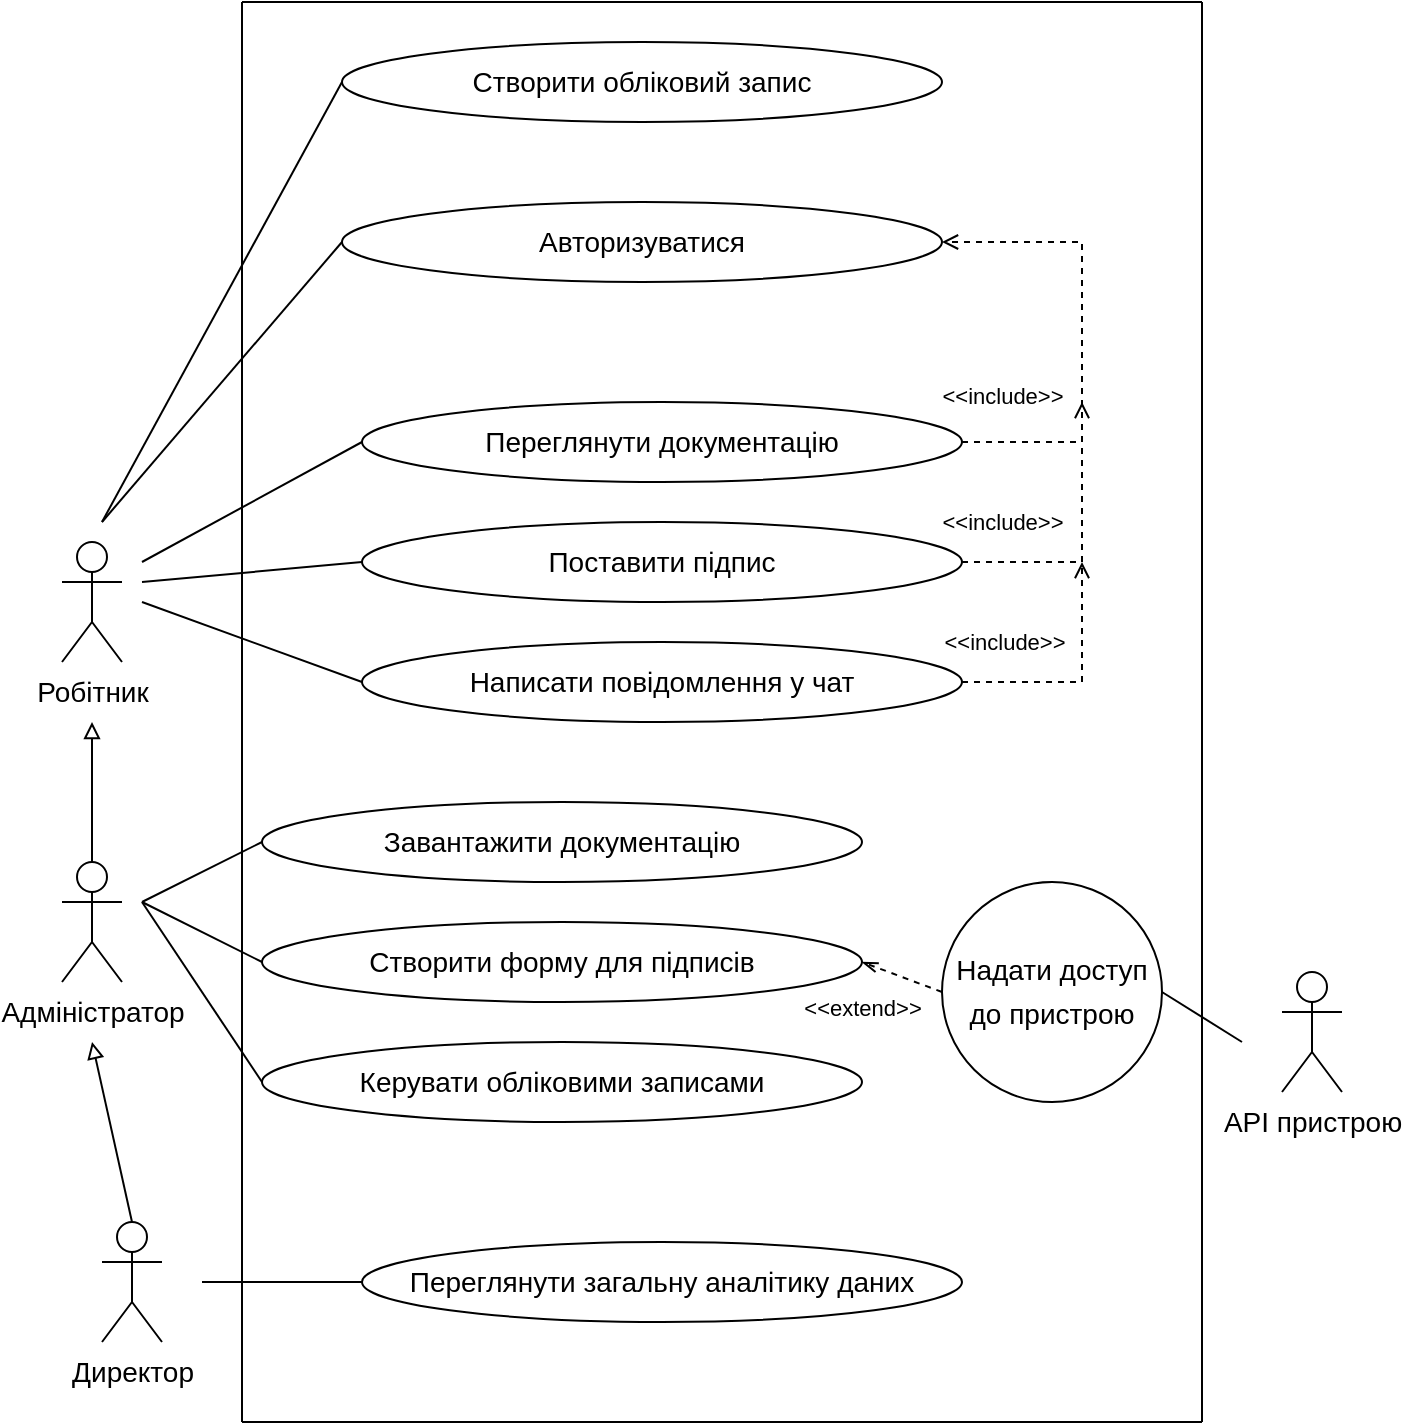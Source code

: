 <mxfile version="20.3.7" type="github">
  <diagram id="EX0tMAHwUjSmnPqTzTB9" name="Страница 1">
    <mxGraphModel dx="946" dy="614" grid="1" gridSize="10" guides="1" tooltips="1" connect="1" arrows="1" fold="1" page="1" pageScale="1" pageWidth="827" pageHeight="1169" math="0" shadow="0">
      <root>
        <mxCell id="0" />
        <mxCell id="1" parent="0" />
        <mxCell id="hWRrxh7pzZE-KSCXJefP-1" value="&lt;font style=&quot;font-size: 14px&quot;&gt;Робітник&lt;/font&gt;" style="shape=umlActor;verticalLabelPosition=bottom;verticalAlign=top;html=1;outlineConnect=0;labelBackgroundColor=none;" parent="1" vertex="1">
          <mxGeometry x="70" y="280" width="30" height="60" as="geometry" />
        </mxCell>
        <mxCell id="hWRrxh7pzZE-KSCXJefP-2" value="&lt;font style=&quot;font-size: 14px&quot;&gt;Створити обліковий запис&lt;/font&gt;" style="ellipse;whiteSpace=wrap;html=1;labelBackgroundColor=none;fontColor=#000000;" parent="1" vertex="1">
          <mxGeometry x="210" y="30" width="300" height="40" as="geometry" />
        </mxCell>
        <mxCell id="hWRrxh7pzZE-KSCXJefP-3" value="&lt;font style=&quot;font-size: 14px&quot;&gt;Авторизуватися&lt;/font&gt;" style="ellipse;whiteSpace=wrap;html=1;labelBackgroundColor=none;fontColor=#000000;" parent="1" vertex="1">
          <mxGeometry x="210" y="110" width="300" height="40" as="geometry" />
        </mxCell>
        <mxCell id="hWRrxh7pzZE-KSCXJefP-4" style="edgeStyle=orthogonalEdgeStyle;rounded=0;orthogonalLoop=1;jettySize=auto;html=1;fontColor=#000000;endArrow=block;endFill=0;strokeWidth=1;" parent="1" source="hWRrxh7pzZE-KSCXJefP-5" edge="1">
          <mxGeometry relative="1" as="geometry">
            <mxPoint x="85" y="370" as="targetPoint" />
          </mxGeometry>
        </mxCell>
        <mxCell id="hWRrxh7pzZE-KSCXJefP-5" value="&lt;span style=&quot;font-size: 14px&quot;&gt;Адміністратор&lt;/span&gt;" style="shape=umlActor;verticalLabelPosition=bottom;verticalAlign=top;html=1;outlineConnect=0;labelBackgroundColor=none;" parent="1" vertex="1">
          <mxGeometry x="70" y="440" width="30" height="60" as="geometry" />
        </mxCell>
        <mxCell id="hWRrxh7pzZE-KSCXJefP-6" value="" style="endArrow=none;html=1;fontFamily=Times New Roman;fontSize=11;strokeWidth=1;entryX=0;entryY=0.5;entryDx=0;entryDy=0;" parent="1" target="hWRrxh7pzZE-KSCXJefP-2" edge="1">
          <mxGeometry width="50" height="50" relative="1" as="geometry">
            <mxPoint x="90" y="270" as="sourcePoint" />
            <mxPoint x="210" y="220" as="targetPoint" />
          </mxGeometry>
        </mxCell>
        <mxCell id="hWRrxh7pzZE-KSCXJefP-7" value="" style="endArrow=none;html=1;fontFamily=Times New Roman;fontSize=11;strokeWidth=1;entryX=0;entryY=0.5;entryDx=0;entryDy=0;" parent="1" target="hWRrxh7pzZE-KSCXJefP-3" edge="1">
          <mxGeometry width="50" height="50" relative="1" as="geometry">
            <mxPoint x="90" y="270" as="sourcePoint" />
            <mxPoint x="210" y="220" as="targetPoint" />
          </mxGeometry>
        </mxCell>
        <mxCell id="hWRrxh7pzZE-KSCXJefP-8" style="edgeStyle=orthogonalEdgeStyle;rounded=0;orthogonalLoop=1;jettySize=auto;html=1;entryX=1;entryY=0.5;entryDx=0;entryDy=0;endArrow=open;endFill=0;strokeWidth=1;fontColor=#000000;exitX=1;exitY=0.5;exitDx=0;exitDy=0;dashed=1;" parent="1" source="hWRrxh7pzZE-KSCXJefP-10" target="hWRrxh7pzZE-KSCXJefP-3" edge="1">
          <mxGeometry relative="1" as="geometry">
            <Array as="points">
              <mxPoint x="580" y="230" />
              <mxPoint x="580" y="130" />
            </Array>
          </mxGeometry>
        </mxCell>
        <mxCell id="hWRrxh7pzZE-KSCXJefP-9" value="&amp;lt;&amp;lt;include&amp;gt;&amp;gt;" style="edgeLabel;html=1;align=center;verticalAlign=middle;resizable=0;points=[];fontColor=#000000;" parent="hWRrxh7pzZE-KSCXJefP-8" vertex="1" connectable="0">
          <mxGeometry x="-0.253" y="2" relative="1" as="geometry">
            <mxPoint x="-38" y="3.07" as="offset" />
          </mxGeometry>
        </mxCell>
        <mxCell id="hWRrxh7pzZE-KSCXJefP-10" value="&lt;span style=&quot;font-size: 14px&quot;&gt;Переглянути документацію&lt;/span&gt;" style="ellipse;whiteSpace=wrap;html=1;labelBackgroundColor=none;fontColor=#000000;" parent="1" vertex="1">
          <mxGeometry x="220" y="210" width="300" height="40" as="geometry" />
        </mxCell>
        <mxCell id="hWRrxh7pzZE-KSCXJefP-11" style="edgeStyle=orthogonalEdgeStyle;rounded=0;orthogonalLoop=1;jettySize=auto;html=1;dashed=1;endArrow=open;endFill=0;strokeWidth=1;fontColor=#000000;" parent="1" edge="1">
          <mxGeometry relative="1" as="geometry">
            <mxPoint x="580" y="209.97" as="targetPoint" />
            <mxPoint x="520.0" y="290.004" as="sourcePoint" />
            <Array as="points">
              <mxPoint x="580" y="289.97" />
              <mxPoint x="580" y="229.97" />
            </Array>
          </mxGeometry>
        </mxCell>
        <mxCell id="hWRrxh7pzZE-KSCXJefP-12" value="&amp;lt;&amp;lt;include&amp;gt;&amp;gt;" style="edgeLabel;html=1;align=center;verticalAlign=middle;resizable=0;points=[];fontColor=#000000;" parent="hWRrxh7pzZE-KSCXJefP-11" vertex="1" connectable="0">
          <mxGeometry x="-0.088" y="3" relative="1" as="geometry">
            <mxPoint x="-37" y="-15.9" as="offset" />
          </mxGeometry>
        </mxCell>
        <mxCell id="hWRrxh7pzZE-KSCXJefP-13" value="&lt;font style=&quot;font-size: 14px&quot;&gt;Поставити підпис&lt;/font&gt;" style="ellipse;whiteSpace=wrap;html=1;labelBackgroundColor=none;fontColor=#000000;" parent="1" vertex="1">
          <mxGeometry x="220" y="270" width="300" height="40" as="geometry" />
        </mxCell>
        <mxCell id="hWRrxh7pzZE-KSCXJefP-14" style="edgeStyle=orthogonalEdgeStyle;rounded=0;orthogonalLoop=1;jettySize=auto;html=1;dashed=1;endArrow=open;endFill=0;strokeWidth=1;fontColor=#000000;" parent="1" source="hWRrxh7pzZE-KSCXJefP-16" edge="1">
          <mxGeometry relative="1" as="geometry">
            <mxPoint x="580" y="290" as="targetPoint" />
            <Array as="points">
              <mxPoint x="580" y="350" />
              <mxPoint x="580" y="290" />
            </Array>
          </mxGeometry>
        </mxCell>
        <mxCell id="hWRrxh7pzZE-KSCXJefP-15" value="&amp;lt;&amp;lt;include&amp;gt;&amp;gt;" style="edgeLabel;html=1;align=center;verticalAlign=middle;resizable=0;points=[];fontColor=#000000;" parent="hWRrxh7pzZE-KSCXJefP-14" vertex="1" connectable="0">
          <mxGeometry x="-0.054" relative="1" as="geometry">
            <mxPoint x="-36.55" y="-20.03" as="offset" />
          </mxGeometry>
        </mxCell>
        <mxCell id="hWRrxh7pzZE-KSCXJefP-16" value="&lt;span style=&quot;font-size: 14px&quot;&gt;Написати повідомлення у чат&lt;/span&gt;" style="ellipse;whiteSpace=wrap;html=1;labelBackgroundColor=none;fontColor=#000000;" parent="1" vertex="1">
          <mxGeometry x="220" y="330" width="300" height="40" as="geometry" />
        </mxCell>
        <mxCell id="hWRrxh7pzZE-KSCXJefP-17" value="" style="endArrow=none;html=1;fontFamily=Times New Roman;fontSize=11;strokeWidth=1;entryX=0;entryY=0.5;entryDx=0;entryDy=0;" parent="1" target="hWRrxh7pzZE-KSCXJefP-10" edge="1">
          <mxGeometry width="50" height="50" relative="1" as="geometry">
            <mxPoint x="110" y="290" as="sourcePoint" />
            <mxPoint x="260" y="320" as="targetPoint" />
          </mxGeometry>
        </mxCell>
        <mxCell id="hWRrxh7pzZE-KSCXJefP-18" value="" style="endArrow=none;html=1;fontFamily=Times New Roman;fontSize=11;strokeWidth=1;entryX=0;entryY=0.5;entryDx=0;entryDy=0;" parent="1" target="hWRrxh7pzZE-KSCXJefP-13" edge="1">
          <mxGeometry width="50" height="50" relative="1" as="geometry">
            <mxPoint x="110" y="300" as="sourcePoint" />
            <mxPoint x="260" y="320" as="targetPoint" />
          </mxGeometry>
        </mxCell>
        <mxCell id="hWRrxh7pzZE-KSCXJefP-19" value="" style="endArrow=none;html=1;fontFamily=Times New Roman;fontSize=11;strokeWidth=1;entryX=0;entryY=0.5;entryDx=0;entryDy=0;" parent="1" target="hWRrxh7pzZE-KSCXJefP-16" edge="1">
          <mxGeometry width="50" height="50" relative="1" as="geometry">
            <mxPoint x="110" y="310" as="sourcePoint" />
            <mxPoint x="260" y="320" as="targetPoint" />
          </mxGeometry>
        </mxCell>
        <mxCell id="hWRrxh7pzZE-KSCXJefP-20" style="edgeStyle=none;rounded=0;orthogonalLoop=1;jettySize=auto;html=1;startArrow=none;startFill=0;endArrow=block;endFill=0;strokeColor=#000000;strokeWidth=1;fontSize=11;fontColor=#000000;" parent="1" source="hWRrxh7pzZE-KSCXJefP-21" edge="1">
          <mxGeometry relative="1" as="geometry">
            <mxPoint x="320" y="450" as="targetPoint" />
          </mxGeometry>
        </mxCell>
        <mxCell id="hWRrxh7pzZE-KSCXJefP-21" value="&lt;span style=&quot;font-size: 14px&quot;&gt;Завантажити документацію&lt;/span&gt;" style="ellipse;whiteSpace=wrap;html=1;labelBackgroundColor=none;fontColor=#000000;" parent="1" vertex="1">
          <mxGeometry x="170" y="410" width="300" height="40" as="geometry" />
        </mxCell>
        <mxCell id="hWRrxh7pzZE-KSCXJefP-22" value="&lt;span style=&quot;font-size: 14px&quot;&gt;Створити форму для підписів&lt;/span&gt;" style="ellipse;whiteSpace=wrap;html=1;labelBackgroundColor=none;fontColor=#000000;" parent="1" vertex="1">
          <mxGeometry x="170" y="470" width="300" height="40" as="geometry" />
        </mxCell>
        <mxCell id="hWRrxh7pzZE-KSCXJefP-23" value="" style="endArrow=none;html=1;fontFamily=Times New Roman;fontSize=11;strokeWidth=1;entryX=0;entryY=0.5;entryDx=0;entryDy=0;" parent="1" target="hWRrxh7pzZE-KSCXJefP-21" edge="1">
          <mxGeometry width="50" height="50" relative="1" as="geometry">
            <mxPoint x="110" y="460" as="sourcePoint" />
            <mxPoint x="400" y="360" as="targetPoint" />
          </mxGeometry>
        </mxCell>
        <mxCell id="hWRrxh7pzZE-KSCXJefP-24" value="" style="endArrow=none;html=1;fontFamily=Times New Roman;fontSize=11;strokeWidth=1;exitX=0;exitY=0.5;exitDx=0;exitDy=0;" parent="1" source="hWRrxh7pzZE-KSCXJefP-22" edge="1">
          <mxGeometry width="50" height="50" relative="1" as="geometry">
            <mxPoint x="400" y="440" as="sourcePoint" />
            <mxPoint x="110" y="460" as="targetPoint" />
          </mxGeometry>
        </mxCell>
        <mxCell id="hWRrxh7pzZE-KSCXJefP-25" value="&lt;span style=&quot;font-size: 14px&quot;&gt;API пристрою&lt;/span&gt;" style="shape=umlActor;verticalLabelPosition=bottom;verticalAlign=top;html=1;outlineConnect=0;labelBackgroundColor=none;" parent="1" vertex="1">
          <mxGeometry x="680" y="495" width="30" height="60" as="geometry" />
        </mxCell>
        <mxCell id="hWRrxh7pzZE-KSCXJefP-26" style="edgeStyle=none;rounded=0;orthogonalLoop=1;jettySize=auto;html=1;exitX=1;exitY=0.5;exitDx=0;exitDy=0;endArrow=none;endFill=0;strokeWidth=1;fontSize=18;fontColor=#000000;startArrow=none;startFill=0;" parent="1" source="hWRrxh7pzZE-KSCXJefP-29" edge="1">
          <mxGeometry relative="1" as="geometry">
            <mxPoint x="660" y="530" as="targetPoint" />
          </mxGeometry>
        </mxCell>
        <mxCell id="hWRrxh7pzZE-KSCXJefP-27" style="edgeStyle=none;rounded=0;orthogonalLoop=1;jettySize=auto;html=1;exitX=0;exitY=0.5;exitDx=0;exitDy=0;entryX=1;entryY=0.5;entryDx=0;entryDy=0;startArrow=none;startFill=0;endArrow=openThin;endFill=0;strokeColor=#000000;strokeWidth=1;fontSize=18;fontColor=#000000;dashed=1;" parent="1" source="hWRrxh7pzZE-KSCXJefP-29" target="hWRrxh7pzZE-KSCXJefP-22" edge="1">
          <mxGeometry relative="1" as="geometry" />
        </mxCell>
        <mxCell id="hWRrxh7pzZE-KSCXJefP-28" value="&lt;font style=&quot;font-size: 11px;&quot;&gt;&amp;lt;&amp;lt;extend&amp;gt;&amp;gt;&lt;/font&gt;" style="edgeLabel;html=1;align=center;verticalAlign=middle;resizable=0;points=[];fontSize=11;fontColor=#000000;" parent="hWRrxh7pzZE-KSCXJefP-27" vertex="1" connectable="0">
          <mxGeometry x="0.331" y="-1" relative="1" as="geometry">
            <mxPoint x="-14" y="19.08" as="offset" />
          </mxGeometry>
        </mxCell>
        <mxCell id="hWRrxh7pzZE-KSCXJefP-29" value="&lt;font face=&quot;Helvetica&quot; style=&quot;font-size: 14px&quot;&gt;Надати доступ до пристрою&lt;/font&gt;" style="ellipse;whiteSpace=wrap;html=1;aspect=fixed;fontFamily=Times New Roman;fontSize=18;spacingTop=-2;labelBackgroundColor=none;" parent="1" vertex="1">
          <mxGeometry x="510" y="450" width="110" height="110" as="geometry" />
        </mxCell>
        <mxCell id="hWRrxh7pzZE-KSCXJefP-30" value="&lt;span style=&quot;font-size: 14px&quot;&gt;Керувати обліковими записами&lt;/span&gt;" style="ellipse;whiteSpace=wrap;html=1;labelBackgroundColor=none;fontColor=#000000;" parent="1" vertex="1">
          <mxGeometry x="170" y="530" width="300" height="40" as="geometry" />
        </mxCell>
        <mxCell id="hWRrxh7pzZE-KSCXJefP-31" value="" style="endArrow=none;html=1;fontFamily=Times New Roman;fontSize=11;strokeColor=#000000;strokeWidth=1;entryX=0;entryY=0.5;entryDx=0;entryDy=0;" parent="1" target="hWRrxh7pzZE-KSCXJefP-30" edge="1">
          <mxGeometry width="50" height="50" relative="1" as="geometry">
            <mxPoint x="110" y="460" as="sourcePoint" />
            <mxPoint x="340" y="610" as="targetPoint" />
          </mxGeometry>
        </mxCell>
        <mxCell id="hWRrxh7pzZE-KSCXJefP-32" style="edgeStyle=none;rounded=0;orthogonalLoop=1;jettySize=auto;html=1;exitX=0.5;exitY=0;exitDx=0;exitDy=0;exitPerimeter=0;startArrow=none;startFill=0;endArrow=block;endFill=0;strokeColor=#000000;strokeWidth=1;fontSize=11;fontColor=#000000;" parent="1" source="hWRrxh7pzZE-KSCXJefP-33" edge="1">
          <mxGeometry relative="1" as="geometry">
            <mxPoint x="85" y="530" as="targetPoint" />
          </mxGeometry>
        </mxCell>
        <mxCell id="hWRrxh7pzZE-KSCXJefP-33" value="&lt;span style=&quot;font-size: 14px&quot;&gt;Директор&lt;/span&gt;" style="shape=umlActor;verticalLabelPosition=bottom;verticalAlign=top;html=1;outlineConnect=0;labelBackgroundColor=none;" parent="1" vertex="1">
          <mxGeometry x="90" y="620" width="30" height="60" as="geometry" />
        </mxCell>
        <mxCell id="hWRrxh7pzZE-KSCXJefP-34" value="&lt;span style=&quot;font-size: 14px&quot;&gt;Переглянути загальну аналітику даних&lt;/span&gt;" style="ellipse;whiteSpace=wrap;html=1;labelBackgroundColor=none;fontColor=#000000;" parent="1" vertex="1">
          <mxGeometry x="220" y="630" width="300" height="40" as="geometry" />
        </mxCell>
        <mxCell id="hWRrxh7pzZE-KSCXJefP-35" value="" style="endArrow=none;html=1;fontFamily=Times New Roman;fontSize=11;strokeColor=#000000;strokeWidth=1;entryX=0;entryY=0.5;entryDx=0;entryDy=0;" parent="1" target="hWRrxh7pzZE-KSCXJefP-34" edge="1">
          <mxGeometry width="50" height="50" relative="1" as="geometry">
            <mxPoint x="140" y="650" as="sourcePoint" />
            <mxPoint x="320" y="380" as="targetPoint" />
          </mxGeometry>
        </mxCell>
        <mxCell id="hWRrxh7pzZE-KSCXJefP-36" value="" style="endArrow=none;html=1;strokeColor=#000000;strokeWidth=1;fontSize=11;fontColor=#000000;" parent="1" edge="1">
          <mxGeometry width="50" height="50" relative="1" as="geometry">
            <mxPoint x="160" y="720" as="sourcePoint" />
            <mxPoint x="160" y="10" as="targetPoint" />
          </mxGeometry>
        </mxCell>
        <mxCell id="hWRrxh7pzZE-KSCXJefP-37" value="" style="endArrow=none;html=1;fontFamily=Times New Roman;fontSize=11;strokeColor=#000000;strokeWidth=1;" parent="1" edge="1">
          <mxGeometry width="50" height="50" relative="1" as="geometry">
            <mxPoint x="640" y="10" as="sourcePoint" />
            <mxPoint x="160" y="10" as="targetPoint" />
          </mxGeometry>
        </mxCell>
        <mxCell id="hWRrxh7pzZE-KSCXJefP-38" value="" style="endArrow=none;html=1;fontFamily=Times New Roman;fontSize=11;strokeColor=#000000;strokeWidth=1;" parent="1" edge="1">
          <mxGeometry width="50" height="50" relative="1" as="geometry">
            <mxPoint x="640" y="720" as="sourcePoint" />
            <mxPoint x="640" y="10" as="targetPoint" />
          </mxGeometry>
        </mxCell>
        <mxCell id="hWRrxh7pzZE-KSCXJefP-39" value="" style="endArrow=none;html=1;fontFamily=Times New Roman;fontSize=11;strokeColor=#000000;strokeWidth=1;" parent="1" edge="1">
          <mxGeometry width="50" height="50" relative="1" as="geometry">
            <mxPoint x="640" y="720" as="sourcePoint" />
            <mxPoint x="160" y="720" as="targetPoint" />
          </mxGeometry>
        </mxCell>
      </root>
    </mxGraphModel>
  </diagram>
</mxfile>
